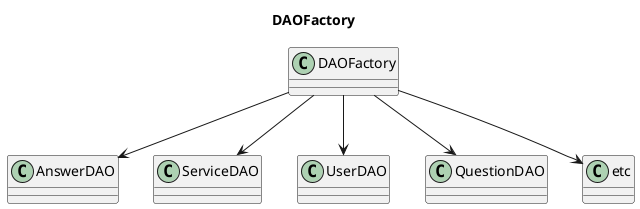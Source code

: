 @startuml RoofDevis

title DAOFactory 
' Classe Singleton DAOFactory
 class DAOFactory {

 }
' Relations entre DAOFactory et les classes DAO
DAOFactory --> AnswerDAO
DAOFactory --> ServiceDAO
DAOFactory --> UserDAO
DAOFactory --> QuestionDAO
DAOFactory --> etc

@enduml
